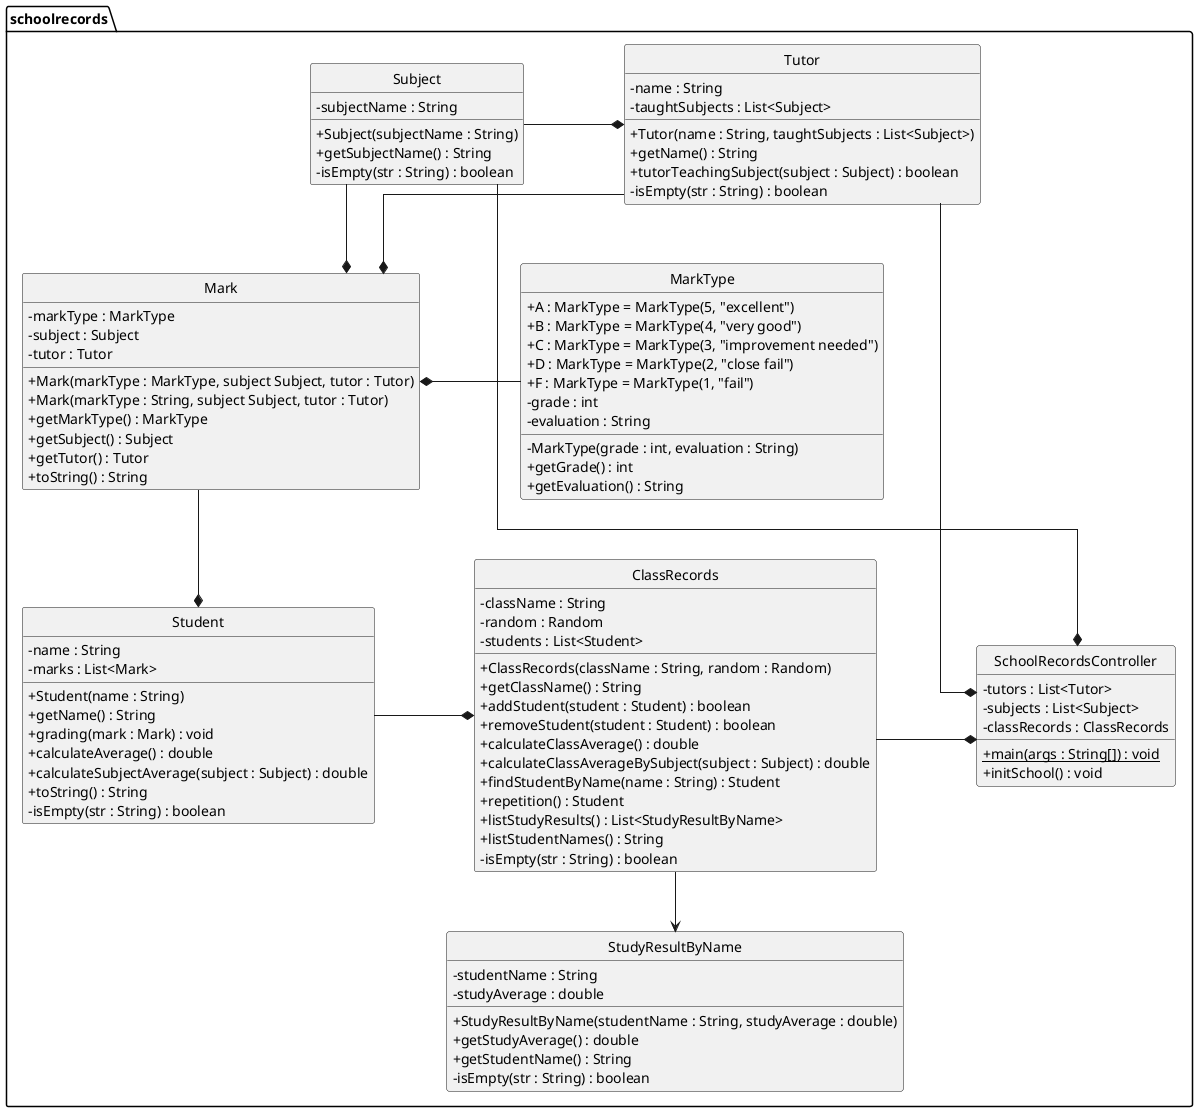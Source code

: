 @startuml
'https://plantuml.com/class-diagram

hide circle
skinparam classAttributeIconSize 0
skinparam LineType ortho
skinparam Nodesep 100
skinparam shadowing false

package schoolrecords {

class Subject {
    -subjectName : String
    +Subject(subjectName : String)
    +getSubjectName() : String
    -isEmpty(str : String) : boolean
}

class Tutor{
    -name : String
    -taughtSubjects : List<Subject>
    +Tutor(name : String, taughtSubjects : List<Subject>)
    +getName() : String
    +tutorTeachingSubject(subject : Subject) : boolean
    -isEmpty(str : String) : boolean
}

class Mark {
    -markType : MarkType
    -subject : Subject
    -tutor : Tutor
    +Mark(markType : MarkType, subject Subject, tutor : Tutor)
    +Mark(markType : String, subject Subject, tutor : Tutor)
    +getMarkType() : MarkType
    +getSubject() : Subject
    +getTutor() : Tutor
    +toString() : String
}

enum MarkType {
    {field}+A : MarkType = MarkType(5, "excellent")
    {field}+B : MarkType = MarkType(4, "very good")
    {field}+C : MarkType = MarkType(3, "improvement needed")
    {field}+D : MarkType = MarkType(2, "close fail")
    {field}+F : MarkType = MarkType(1, "fail")
    -grade : int
    -evaluation : String
    -MarkType(grade : int, evaluation : String)
    +getGrade() : int
    +getEvaluation() : String
}

class Student {
    -name : String
    -marks : List<Mark>
    +Student(name : String)
    +getName() : String
    +grading(mark : Mark) : void
    +calculateAverage() : double
    +calculateSubjectAverage(subject : Subject) : double
    +toString() : String
    -isEmpty(str : String) : boolean
}

class ClassRecords {
    -className : String
    -random : Random
    -students : List<Student>
    +ClassRecords(className : String, random : Random)
    +getClassName() : String
    +addStudent(student : Student) : boolean
    +removeStudent(student : Student) : boolean
    +calculateClassAverage() : double
    +calculateClassAverageBySubject(subject : Subject) : double
    +findStudentByName(name : String) : Student
    +repetition() : Student
    +listStudyResults() : List<StudyResultByName>
    +listStudentNames() : String
    -isEmpty(str : String) : boolean
}

class StudyResultByName {
    -studentName : String
    -studyAverage : double
    +StudyResultByName(studentName : String, studyAverage : double)
    +getStudyAverage() : double
    +getStudentName() : String
    -isEmpty(str : String) : boolean
}

class SchoolRecordsController {
    -tutors : List<Tutor>
    -subjects : List<Subject>
    -classRecords : ClassRecords
    +{static}main(args : String[]) : void
    +initSchool() : void
}

Subject -r-* Tutor
Subject -d-* Mark
Tutor --* Mark
Student -r-* ClassRecords
Mark -d-* Student
Mark *-r- MarkType
ClassRecords --> StudyResultByName
Tutor --* SchoolRecordsController
Subject --* SchoolRecordsController
ClassRecords -r-* SchoolRecordsController
}

'remove MarkType
'remove StudyResultByName
@enduml